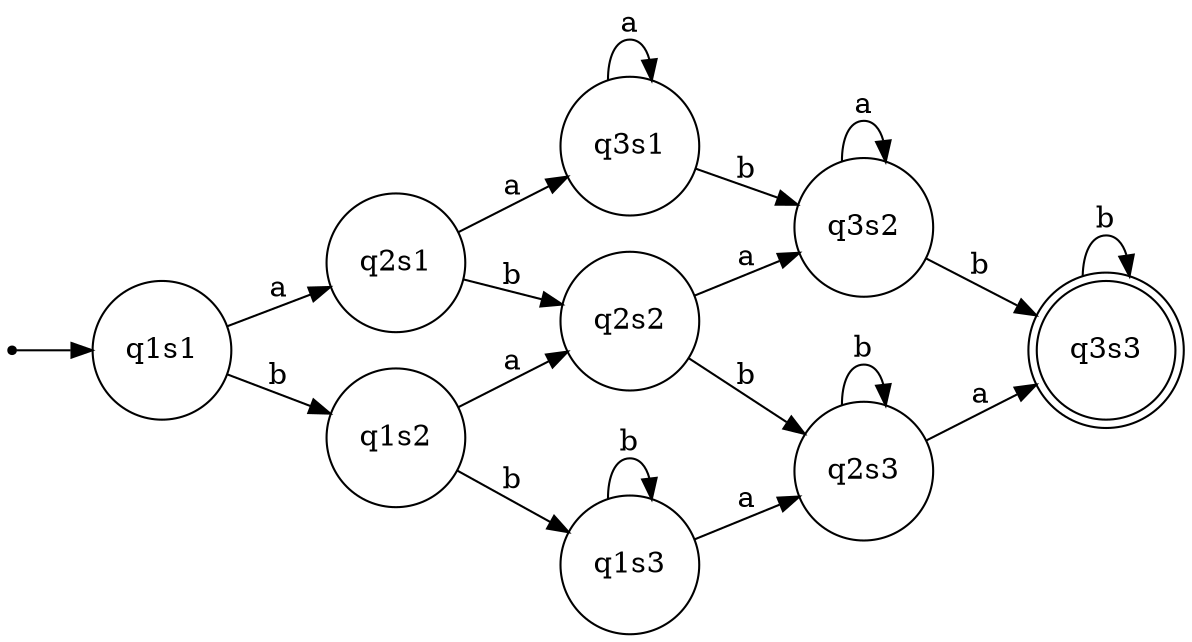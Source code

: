 digraph{
    rankdir = LR;
    node [shape=point]
    start
    node [shape=doublecircle]
    q3s3
    node [shape=circle]
    start -> q1s1
    q1s1 -> q2s1 [label="a"]
    q1s1 -> q1s2 [label="b"]
    q1s2 -> q2s2 [label="a"]
    q1s2 -> q1s3 [label="b"]
    q1s3 -> q2s3 [label="a"]
    q1s3 -> q1s3 [label="b"]
    q2s1 -> q3s1 [label="a"]
    q2s1 -> q2s2 [label="b"]
    q2s2 -> q3s2 [label="a"]
    q2s2 -> q2s3 [label="b"]
    q2s3 -> q3s3 [label="a"]
    q2s3 -> q2s3 [label="b"]
    q3s1 -> q3s2 [label="b"]
    q3s1 -> q3s1 [label="a"]
    q3s2 -> q3s3 [label="b"]
    q3s2 -> q3s2 [label="a"]
 
    q3s3 -> q3s3 [label="b"]
}